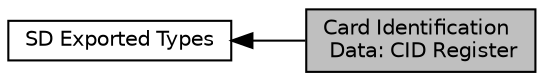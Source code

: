digraph "Card Identification Data: CID Register"
{
  edge [fontname="Helvetica",fontsize="10",labelfontname="Helvetica",labelfontsize="10"];
  node [fontname="Helvetica",fontsize="10",shape=record];
  rankdir=LR;
  Node1 [label="SD Exported Types",height=0.2,width=0.4,color="black", fillcolor="white", style="filled",URL="$group___s_d___exported___types.html"];
  Node0 [label="Card Identification\l Data: CID Register",height=0.2,width=0.4,color="black", fillcolor="grey75", style="filled", fontcolor="black"];
  Node1->Node0 [shape=plaintext, dir="back", style="solid"];
}
